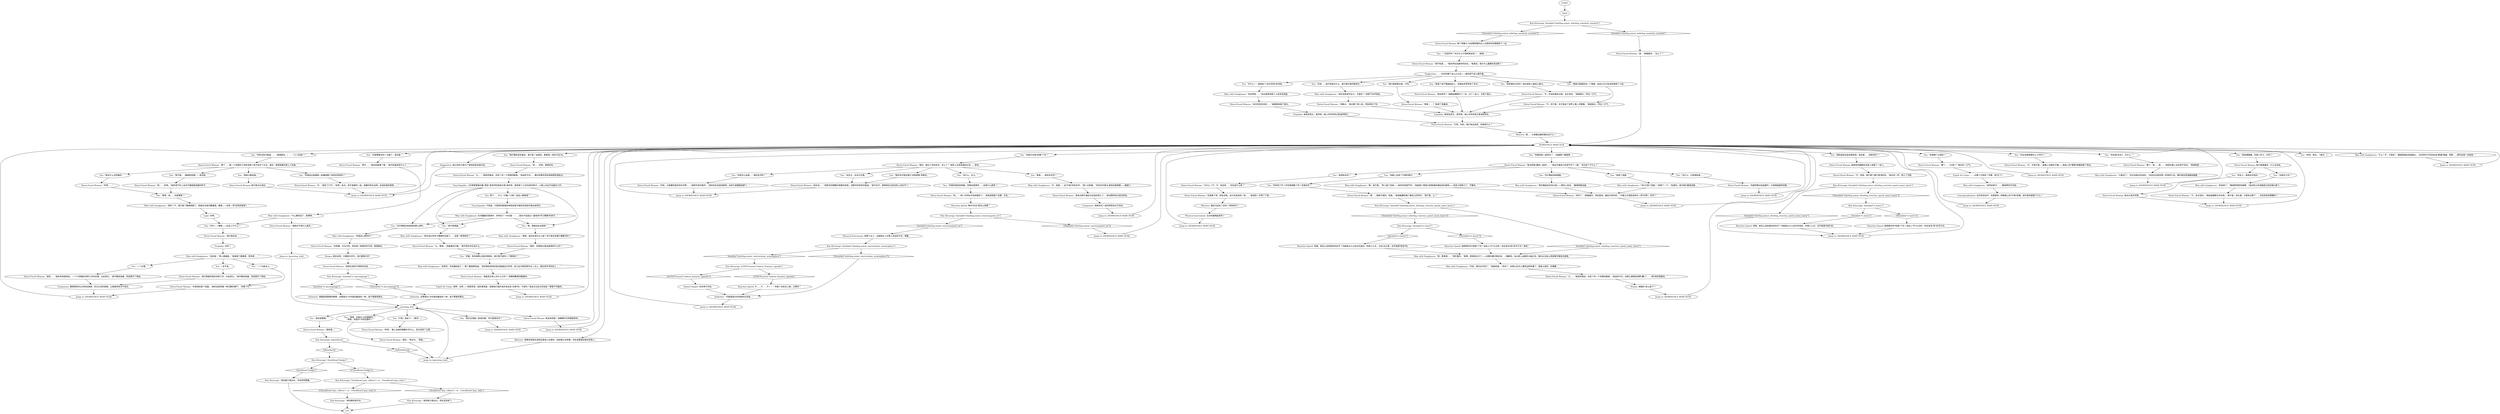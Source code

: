 # WHIRLING F1 / HORSE FACED WOMAN
# Horse-Faced-Woman (Minot)
# ==================================================
digraph G {
	  0 [label="START"];
	  1 [label="input"];
	  2 [label="Man with Sunglasses: “少废话了。”这句话是对你说的。“你站在这里多费一秒钟的口舌，案件就会变得越来越悬。”"];
	  3 [label="Horse-Faced Woman: “不。”她叹了口气。“好吧，有点，但不是跟你一起，就像你现在这样。别误会我的意思……”"];
	  4 [label="Reaction Speed: 哇哦，她怎么会知道你的名字？可能是从什么地方听来的。你得小心点，卡拉OK之星，名字是很*危险*的。"];
	  5 [label="You: “很高兴能看到另一个警察，我还以为只有金和我两个人呢。”"];
	  6 [label="You: “你刚才叫我*哈里*了吗？”"];
	  7 [label="Horse-Faced Woman: “我只是在找……”"];
	  8 [label="Horse-Faced Woman: “你真他妈是个混蛋。”她的话语带着一种沉静的尊严。“完事了吗？”"];
	  9 [label="Jump to: [HORSEFACE MAIN HUB]"];
	  10 [label="Jump to: [HORSEFACE MAIN HUB]"];
	  11 [label="Horse-Faced Woman: “那……那挺不错的，哈里。”她用胳膊肘捅了捅自己的同伴。“是不是，让？”"];
	  12 [label="Horse-Faced Woman: 她点头表示同意。"];
	  13 [label="Horse-Faced Woman: 她只是点头回应。"];
	  14 [label="You: 等下……什么？约翰？兰斯？这些人都是谁？"];
	  15 [label="Authority: “可能是因为你的级别比较高。”"];
	  16 [label="You: “等等，你是RCM的警察吗？”\n“等等，你是RCM的巡警吗？”"];
	  17 [label="greeting_hub"];
	  18 [label="Jump to: [greeting_hub]"];
	  19 [label="Horse-Faced Woman: “冷静点。”她对那个男人说，然后转向了你。"];
	  20 [label="Horse-Faced Woman: “照章……？”她捏了捏鼻梁。"];
	  21 [label="You: “那没什么可骄傲的。”"];
	  22 [label="Rhetoric: 嗯……大家都会跟同事谈论什么？"];
	  23 [label="Jump to: [HORSEFACE MAIN HUB]"];
	  24 [label="Horse-Faced Woman: “行吧，好的。我们来谈谈吧，你想说什么？”"];
	  25 [label="Horse-Faced Woman: “是的……”她的声音很安定。“一个只想做好本职工作的女警，仅此而已。”她平静地说着，然后移开了视线。"];
	  26 [label="Reaction Speed: 不……不……不！！！你是个女权主义者，记得吗？"];
	  27 [label="You: “你是护士吗？”"];
	  28 [label="Horse-Faced Woman: “呃……好吧，那挺好的。”"];
	  29 [label="Man with Sunglasses: 在你朦胧的思绪中，你听到了一句句尾：“……我也不会装出一副他有*学习障碍*的样子。”"];
	  30 [label="Kim Kitsuragi: IsKimHere()"];
	  31 [label="IsKimHere()", shape=diamond];
	  32 [label="!(IsKimHere())", shape=diamond];
	  33 [label="You: “你是哪个分局的？”"];
	  34 [label="Horse-Faced Woman: “是这样吗？”她眯起眼睛问了一句。过了一会儿，又摇了摇头。"];
	  35 [label="You: “你跟他是一起的吗？”（指着那个墨镜男。）"];
	  36 [label="Horse-Faced Woman: “我当然是*跟他一起的*……”她似乎被自己的语气吓了一跳。“你问这个干什么？”"];
	  37 [label="Reaction Speed: 她刚刚叫你*哈里*了吗？这些人*不*认识你！你应该没*有*名字才对。"];
	  38 [label="You: “我打赌你肯定喜欢，是不是？说真的，那是首一流的卡拉OK。”"];
	  39 [label="You: “很高兴能知道。”"];
	  40 [label="Authority: 根据曷城警督的解释，巡警是RCM中级别最低的一种，低于警督和警长。"];
	  41 [label="Kim Kitsuragi: “他的能力很出众，并且持有警徽。”"];
	  42 [label="Horse-Faced Woman: 她棕色的眼睛在你身上停留了一会儿。"];
	  43 [label="Horse-Faced Woman: “让……”她轻声插话，并给了你一个同情的眼神。“他说的不对，别再让事情变得更*糟*了……*我*真的很喜欢。”"];
	  44 [label="Horse-Faced Woman: “让，警探。”他看着你们俩。“我不明白你在说什么。”"];
	  45 [label="Kim Kitsuragi: Variable[\"tc.harry\"]"];
	  46 [label="Variable[\"tc.harry\"]", shape=diamond];
	  47 [label="!(Variable[\"tc.harry\"])", shape=diamond];
	  48 [label="Jump to: [HORSEFACE MAIN HUB]"];
	  49 [label="Composure: 她和你在一起时明显有点不自在。"];
	  50 [label="Kim Kitsuragi: Variable[\"whirling.minot_reactionspeed_sir\"]"];
	  51 [label="Variable[\"whirling.minot_reactionspeed_sir\"]", shape=diamond];
	  52 [label="!(Variable[\"whirling.minot_reactionspeed_sir\"])", shape=diamond];
	  53 [label="Horse-Faced Woman: “不，没关系的。”她抬起眼睛与你对视。“我不是，有礼貌，只是有点累了……你还有别的需要吗？”"];
	  54 [label="Jump to: [HORSEFACE MAIN HUB]"];
	  55 [label="You: “嘿，我就站在这里呢！”"];
	  56 [label="Reaction Speed: 她刚刚叫你*哈里*了吗？这些人*不*认识你！你应该没*有*名字才对！哈哈！"];
	  57 [label="You: “我们就照章办事，行吗。”"];
	  58 [label="Jump to: [greeting_hub]"];
	  59 [label="Jump to: [HORSEFACE MAIN HUB]"];
	  60 [label="Man with Sunglasses: “该死的，你别骚扰她了！”那个墨镜男怒道。“把你那些奇怪的屁话留着自己听吧，至少这次表现得专业一点儿，看在老天爷的份上……”"];
	  61 [label="Man with Sunglasses: “没找谁！”男人看着她。“我就是个墨镜男，而你是……”"];
	  62 [label="Man with Sunglasses: “现在他又有学习障碍的毛病了……这是一种讽刺吗？”"];
	  63 [label="Horse-Faced Woman: “好吧……”"];
	  64 [label="HORSEFACE MAIN HUB"];
	  65 [label="Man with Sunglasses: “*你*才是个混蛋！”他顿了一下。“知道吗，或许我们都是混蛋……”"];
	  66 [label="You: “他很有名吗？”"];
	  67 [label="Man with Sunglasses: “而你看起来没洗过澡——原则上来说，”墨镜男插话道。"];
	  68 [label="You: “一个女警。”"];
	  69 [label="Horse-Faced Woman: “那个，我……呃……”她现在看上去非常不自在。“我想我是……”"];
	  70 [label="Encyclopedia: 二阶荣誉警督约翰“原型”麦考伊的弟弟兰斯·麦考伊，虽然是个32岁的成年男子，心理上永远不会超过六岁。"];
	  71 [label="Man with Sunglasses: “是啊，我还在想为什么呢？你不是还有案子要解决吗？”"];
	  72 [label="You: “我不是残废。”"];
	  73 [label="You: “也许事情没有我想的那么顺利……”"];
	  74 [label="Jump to: [HORSEFACE MAIN HUB]"];
	  75 [label="Esprit de Corps: 是啊，当然——简直荒谬。我的意思是，如果他们是的话你肯定会*记得*的，不是吗？谁会忘记自己的战友？那是不可能的。"];
	  76 [label="Empathy: 她有些变化。是怜悯，她心中的怜悯之意油然而生。"];
	  77 [label="Jump to: [HORSEFACE MAIN HUB]"];
	  78 [label="Jump to: [HORSEFACE MAIN HUB]"];
	  79 [label="Horse-Faced Woman: “好吧。”看上去她好像要补充什么，但又改变了主意。"];
	  80 [label="Drama: 她在说谎。大概很讨厌它。他们都很讨厌！"];
	  81 [label="Logic: 好吧。"];
	  82 [label="Man with Sunglasses: “该死的疯子……”墨镜男咬牙切齿。"];
	  83 [label="Jump to: [HORSEFACE MAIN HUB]"];
	  84 [label="Horse-Faced Woman: “呃……”她一时间似乎有些糊涂了。“意思是我是个巡警，先生。”"];
	  85 [label="Authority: 巡警是RCM中级别最低的一种，低于警督和警长。"];
	  86 [label="Empathy: 她有些变化。是怜悯，她心中的怜悯之意油然而生。"];
	  87 [label="Horse-Faced Woman: “还是算了吧，别告诉我。这只会变成另一场……”她说到一半停了下来。"];
	  88 [label="You: “我知道这听起来很奇怪，但你是……消防员吗？”"];
	  89 [label="Reaction Speed: 那句*先生*是怎么回事？"];
	  90 [label="Horse-Faced Woman: “我只想做好我的本职工作，仅此而已。”她平静地说着，然后移开了视线。"];
	  91 [label="Man with Sunglasses: “可怕，真的太可怕了。”他继续道。“求你了，别再让任何人遭受这种折磨了。我是认真的，你需要……”"];
	  92 [label="You: “你在动物管理中心工作吗？”"];
	  93 [label="Horse-Faced Woman: “不，不我不是。”她看上去确实不像——她身上的*警察*制服就是个铁证。"];
	  94 [label="Man with Sunglasses: “什么都别说了，茱蒂特。”"];
	  95 [label="Horse-Faced Woman: 那个穿着RCM巡警制服的女人注意到你后便缩到了一边。"];
	  96 [label="Man with Sunglasses: “但你没有拼尽全力，不是吗？”他怒气冲冲地说。"];
	  97 [label="Kim Kitsuragi: CheckItem(\"gun_villiers\")  or   CheckItem(\"gun_ruby\")"];
	  98 [label="CheckItem(\"gun_villiers\")  or   CheckItem(\"gun_ruby\")", shape=diamond];
	  99 [label="!(CheckItem(\"gun_villiers\")  or   CheckItem(\"gun_ruby\"))", shape=diamond];
	  100 [label="You: “行吧，我走了。”[离开。]"];
	  101 [label="You: “为什么？！我带来了*末日将至*的消息。”"];
	  102 [label="Horse-Faced Woman: “诶，”她看着你。“怎么了？”"];
	  103 [label="Horse-Faced Woman: “不，哈里，我们两个都不是消防员。”她长叹一声，陷入了沉默。"];
	  104 [label="You: “你叫我*先生*。为什么？”"];
	  105 [label="You: “你想站出来跟我一起摧毁整个该死的系统吗？”"];
	  106 [label="Jump to: [HORSEFACE MAIN HUB]"];
	  107 [label="Conceptualization: 这次的谈话中，你感受到一种情感上的*不爽*氛围。或许是你做错了什么？"];
	  108 [label="Horse-Faced Woman: “我有点想不通这次谈话的意义了。”她试图将目光投向别处。"];
	  109 [label="Inland Empire: 你非常不对劲。"];
	  110 [label="Jump to: [HORSEFACE MAIN HUB]"];
	  111 [label="Jump to: [HORSEFACE MAIN HUB]"];
	  112 [label="You: “实际上，我想谈点别的。”"];
	  113 [label="Horse-Faced Woman: “呃…….好吧。”她的语气听上去并不像是被说服的样子。"];
	  114 [label="Horse-Faced Woman: “非常棒。与众不同，而且是一种很好的不同。我很喜欢。”"];
	  115 [label="Jump to: [HORSEFACE MAIN HUB]"];
	  116 [label="Reaction Speed: 哇哦，她怎么会知道你的名字？可能是从什么地方听来的。你得小心点，名字是很*危险*的。"];
	  117 [label="You: “我正在调查一桩谋杀案，你们是救兵吗？”"];
	  118 [label="Suggestion: ……在你折腾了这么久之后——她的语气这么暗示着。"];
	  119 [label="Horse-Faced Woman: “不，你没有冤枉过我。没关系的。”她摇摇头，呼出一口气。"];
	  120 [label="Man with Sunglasses: “他当然有……”坐在桌旁的那个人自言自语道。"];
	  121 [label="Kim Kitsuragi: IsTHCPresent(\"radical_feminist_agenda\")"];
	  122 [label="IsTHCPresent(\"radical_feminist_agenda\")", shape=diamond];
	  123 [label="!(IsTHCPresent(\"radical_feminist_agenda\"))", shape=diamond];
	  124 [label="You: “你有没有可能是……（凑得更近。）……*工人阶级*？”"];
	  125 [label="You: “真不错。（朝她眨眨眼。）我也是。”"];
	  126 [label="Kim Kitsuragi: Variable[\"tc.harry\"]"];
	  127 [label="Variable[\"tc.harry\"]", shape=diamond];
	  128 [label="!(Variable[\"tc.harry\"])", shape=diamond];
	  129 [label="Kim Kitsuragi: Variable[\"whirling.minot_electrochem_womenplace\"]"];
	  130 [label="Variable[\"whirling.minot_electrochem_womenplace\"]", shape=diamond];
	  131 [label="!(Variable[\"whirling.minot_electrochem_womenplace\"])", shape=diamond];
	  132 [label="Drama: 她确实*这么做了*！"];
	  133 [label="Horse-Faced Woman: “我不……”她向四周看了看。“我不知道该说什么了。”"];
	  134 [label="You: “我有冤枉过你吗？我对很多人都这么做过。”"];
	  135 [label="Horse-Faced Woman: “我不知道……”她仍然在回避你的目光。“我是说，我为什么要跟你说话呢？”"];
	  136 [label="You: “你们——警察——在这儿干什么？”"];
	  137 [label="You: 一言不发。"];
	  138 [label="Horse-Faced Woman: 她只是看着你，什么也没说。"];
	  139 [label="Man with Sunglasses: “别发疯了，”墨镜男愤怒地插嘴。“她没有让你滚蛋就已经足够礼貌了。”"];
	  140 [label="Encyclopedia: 不知道，只是把你断裂的神经皮层中储存的信息传递出来而已。"];
	  141 [label="Rhetoric: 暴击马拉松？狂欢？怜悯派对？"];
	  142 [label="Kim Kitsuragi: Variable[\"tc.decomptage\"]"];
	  143 [label="Variable[\"tc.decomptage\"]", shape=diamond];
	  144 [label="!(Variable[\"tc.decomptage\"])", shape=diamond];
	  145 [label="You: “天呐……我不知道为什么，我只是尽我所能而已……”"];
	  146 [label="Horse-Faced Woman: “末日将至的消息……”她疲惫地摇了摇头。"];
	  147 [label="You: “没什么，只是想知道……”"];
	  148 [label="Horse-Faced Woman: “是的，我叫了你的名字，怎么了？”她听上去有些激动以及……悲伤。"];
	  149 [label="You: “你是怎么知道……我的名字的？”"];
	  150 [label="Kim Kitsuragi: Variable[\"whirling.minot_whirling_reaction_speed_name_harry\"]"];
	  151 [label="Variable[\"whirling.minot_whirling_reaction_speed_name_harry\"]", shape=diamond];
	  152 [label="!(Variable[\"whirling.minot_whirling_reaction_speed_name_harry\"])", shape=diamond];
	  153 [label="Man with Sunglasses: “呃，那真是……”他盯着你。“是啊，那真是太烂了——如果你要问我的话，一塌糊涂。自从患上丛集性头痛之后，我还从没这么希望某件事快点结束。”"];
	  154 [label="Horse-Faced Woman: “那个……靠一个巡警的工资养活两个孩子和半个丈夫。是的，我想我确实是工人阶级。”"];
	  155 [label="Horse-Faced Woman: “我能真正帮上你什么忙吗？”她略带歉意地看着你。"];
	  156 [label="Man with Sunglasses: “不，哈里……这*不是*你的名字，”那人讥笑着，“你的名字是冯·基肯伯格男爵——酷毙了。”"];
	  157 [label="You: “你是警察对吗？太棒了，我也是！”"];
	  158 [label="Man with Sunglasses: “我吗？不，我只是个墨镜男罢了。我喜欢在室内戴墨镜。墨镜——还有一顶*该死的假发*。”"];
	  159 [label="Empathy: 你吗？"];
	  160 [label="Horse-Faced Woman: “我知道。”"];
	  161 [label="You: “我也是警察。”"];
	  162 [label="Kim Kitsuragi: “他的确货真价实。”"];
	  163 [label="Kim Kitsuragi: “他的能力很出众，现在还有枪了。”"];
	  164 [label="Jump to: [HORSEFACE MAIN HUB]"];
	  165 [label="You: “我是个有严重缺陷的人，但我给世界带来了欢乐。”"];
	  166 [label="Kim Kitsuragi: Variable[\"whirling.minot_whirling_mainhub_reached\"]"];
	  167 [label="Variable[\"whirling.minot_whirling_mainhub_reached\"]", shape=diamond];
	  168 [label="!(Variable[\"whirling.minot_whirling_mainhub_reached\"])", shape=diamond];
	  169 [label="You: “他是个混蛋。”"];
	  170 [label="You: “他看上去是个不错的家伙。”"];
	  171 [label="Horse-Faced Woman: “你越早解决这起案件，大家就能越早回家。”"];
	  172 [label="Jump to: [HORSEFACE MAIN HUB]"];
	  173 [label="Horse-Faced Woman: “为什么？不，不，他没有……你在说什么呀？”"];
	  174 [label="You: “我的名字是拉斐尔·安柏修斯·柯斯托。”"];
	  175 [label="Horse-Faced Woman: “天呐，大家都知道你的名字啊……”她挥手赶你离开。“请你快去完成调查吧，这样大家都能回家了。”"];
	  176 [label="You: “那是……我的名字吗？”"];
	  177 [label="You: “没什么，女士。”"];
	  178 [label="Horse-Faced Woman: “说实话……”她悲伤的眼睛扫视着你的脸，试图寻找谎言的痕迹。“我不在乎，我想现在已经没有人会在乎了。”"];
	  179 [label="You: “你们看起来很相配。”"];
	  180 [label="You: “一个马脸女人。”"];
	  181 [label="Physical Instrument: 她是个女人，这就是女人对男人说话的方式，尊重。"];
	  182 [label="Kim Kitsuragi: Variable[\"whirling.minot_whirling_reaction_speed_name_harry\"]"];
	  183 [label="Variable[\"whirling.minot_whirling_reaction_speed_name_harry\"]", shape=diamond];
	  184 [label="!(Variable[\"whirling.minot_whirling_reaction_speed_name_harry\"])", shape=diamond];
	  185 [label="Horse-Faced Woman: “是的，你是想从我这里得到什么吗？”"];
	  186 [label="You: “龙舌兰，龙舌兰日落。”"];
	  187 [label="Horse-Faced Woman: “是的。”她点头。“我是。”"];
	  188 [label="Horse-Faced Woman: “不，你不是，你不是这个世界上唯一的警察。”她摇摇头，呼出一口气。"];
	  189 [label="Kim Kitsuragi: CheckItem(\"badge\")"];
	  190 [label="CheckItem(\"badge\")", shape=diamond];
	  191 [label="!(CheckItem(\"badge\"))", shape=diamond];
	  192 [label="Physical Instrument: 五台机器堆起来的？"];
	  193 [label="Horse-Faced Woman: “求你了，”她看着你，然后是他，最后又转向你。“不要让它演变成另外一场*对骂*，好吗？”"];
	  194 [label="Composure: 墨镜男和你之间有些渊源，你们之间的氛围，让她感觉有点不自在。"];
	  195 [label="You: “我来猜猜看，你是个护士，对吗？”"];
	  196 [label="Jump to: [HORSEFACE MAIN HUB]"];
	  197 [label="Man with Sunglasses: “你是这么想的吗？”"];
	  198 [label="Horse-Faced Woman: “哪个……*分局*？”她长叹一口气。"];
	  199 [label="Esprit de Corps: ……从哪个分局来？天哪，他*忘了*。"];
	  200 [label="You: “好吧，再见。”[离开。]"];
	  201 [label="Man with Sunglasses: “唉，他不是。”男人插了进来——他的声音很严厉。“他就是个靠强力胶勉强拼凑起来的废物——但至少他努力了，不像你。”"];
	  202 [label="You: “你听到了吗？听到我唱歌了吗？你喜欢吗？”"];
	  203 [label="Suggestion: 她认同你只是为了更快结束这段对话。"];
	  204 [label="You: “等等，他……也是警察？”"];
	  205 [label="Horse-Faced Woman: “我绝对不是什么救兵。”"];
	  206 [label="Jump to: [HORSEFACE MAIN HUB]"];
	  207 [label="Horse-Faced Woman: “我现在真的不想和你说话……”"];
	  208 [label="You: “一切还好吗？你为什么不想和我说话？”（继续。）"];
	  209 [label="Horse-Faced Woman: 她没有回答，但眼睛中仍然满是悲伤。"];
	  210 [label="You: “你穿的是蓝色制服，而我的是黑色……这是什么意思？”"];
	  211 [label="Man with Sunglasses: “什么？不，不是的！”墨镜男固执地摇着头。“全世界对于好的标准*普遍*相通，而那……那完全是一派胡言。”"];
	  212 [label="Horse-Faced Woman: “让……”她轻声插话，并给了你一个同情的眼神。“他说的不对……像对待麦考伊的弟弟那样温和点。”"];
	  213 [label="Jump to: [HORSEFACE MAIN HUB]"];
	  214 [label="You: “听着，有些事情让我非常困扰。我们是不是同一个警局的？”"];
	  215 [label="Rhetoric: 很难说他是在讽刺还是真心实意的，但如果让你来猜，你会说警督这是在挖苦人。"];
	  0 -> 1
	  1 -> 166
	  2 -> 110
	  3 -> 54
	  4 -> 153
	  5 -> 188
	  6 -> 148
	  7 -> 159
	  8 -> 9
	  9 -> 64
	  10 -> 64
	  11 -> 150
	  12 -> 196
	  13 -> 54
	  14 -> 140
	  15 -> 10
	  16 -> 187
	  17 -> 161
	  17 -> 100
	  17 -> 16
	  17 -> 209
	  17 -> 117
	  18 -> 17
	  19 -> 76
	  20 -> 76
	  21 -> 63
	  22 -> 64
	  23 -> 64
	  24 -> 22
	  25 -> 194
	  26 -> 15
	  27 -> 139
	  28 -> 212
	  29 -> 72
	  29 -> 73
	  29 -> 55
	  30 -> 32
	  30 -> 31
	  31 -> 189
	  32 -> 18
	  33 -> 198
	  34 -> 76
	  35 -> 36
	  36 -> 66
	  36 -> 169
	  36 -> 170
	  36 -> 179
	  36 -> 147
	  37 -> 48
	  38 -> 28
	  39 -> 13
	  40 -> 17
	  41 -> 216
	  42 -> 103
	  43 -> 132
	  44 -> 214
	  45 -> 46
	  45 -> 47
	  46 -> 116
	  47 -> 37
	  48 -> 64
	  49 -> 83
	  50 -> 51
	  50 -> 52
	  51 -> 181
	  52 -> 164
	  53 -> 196
	  54 -> 64
	  55 -> 71
	  56 -> 153
	  57 -> 20
	  58 -> 17
	  59 -> 64
	  60 -> 155
	  61 -> 137
	  61 -> 180
	  61 -> 68
	  62 -> 44
	  63 -> 204
	  64 -> 33
	  64 -> 195
	  64 -> 35
	  64 -> 38
	  64 -> 6
	  64 -> 104
	  64 -> 200
	  64 -> 203
	  64 -> 92
	  64 -> 211
	  64 -> 215
	  64 -> 88
	  64 -> 124
	  64 -> 157
	  65 -> 193
	  66 -> 173
	  67 -> 193
	  68 -> 25
	  69 -> 2
	  70 -> 72
	  70 -> 73
	  70 -> 14
	  70 -> 55
	  71 -> 185
	  72 -> 62
	  73 -> 197
	  74 -> 64
	  75 -> 115
	  76 -> 24
	  77 -> 64
	  78 -> 64
	  80 -> 207
	  81 -> 136
	  82 -> 107
	  83 -> 64
	  84 -> 89
	  85 -> 17
	  86 -> 24
	  87 -> 141
	  88 -> 42
	  89 -> 50
	  90 -> 194
	  91 -> 43
	  92 -> 93
	  93 -> 74
	  94 -> 136
	  94 -> 205
	  95 -> 208
	  96 -> 19
	  97 -> 98
	  97 -> 99
	  98 -> 163
	  99 -> 162
	  100 -> 79
	  101 -> 120
	  102 -> 64
	  103 -> 182
	  104 -> 69
	  105 -> 3
	  106 -> 64
	  107 -> 106
	  108 -> 49
	  109 -> 15
	  110 -> 64
	  111 -> 64
	  112 -> 12
	  113 -> 204
	  114 -> 80
	  115 -> 64
	  116 -> 48
	  117 -> 206
	  118 -> 5
	  118 -> 134
	  118 -> 165
	  118 -> 101
	  118 -> 145
	  118 -> 57
	  119 -> 76
	  120 -> 146
	  121 -> 122
	  121 -> 123
	  122 -> 26
	  123 -> 109
	  124 -> 154
	  125 -> 113
	  126 -> 128
	  126 -> 127
	  127 -> 4
	  128 -> 56
	  129 -> 130
	  129 -> 131
	  130 -> 121
	  131 -> 15
	  132 -> 111
	  133 -> 94
	  134 -> 119
	  135 -> 118
	  136 -> 7
	  137 -> 90
	  138 -> 112
	  138 -> 27
	  139 -> 53
	  140 -> 29
	  141 -> 192
	  142 -> 144
	  142 -> 143
	  143 -> 40
	  144 -> 85
	  145 -> 96
	  146 -> 86
	  147 -> 171
	  148 -> 174
	  148 -> 176
	  148 -> 177
	  148 -> 149
	  148 -> 186
	  149 -> 175
	  150 -> 152
	  150 -> 151
	  151 -> 153
	  152 -> 126
	  153 -> 91
	  154 -> 105
	  154 -> 21
	  154 -> 125
	  154 -> 39
	  155 -> 75
	  156 -> 108
	  157 -> 133
	  158 -> 81
	  159 -> 61
	  160 -> 30
	  161 -> 160
	  162 -> 216
	  163 -> 216
	  164 -> 64
	  165 -> 34
	  166 -> 168
	  166 -> 167
	  167 -> 102
	  168 -> 95
	  169 -> 65
	  170 -> 202
	  171 -> 77
	  172 -> 64
	  173 -> 87
	  174 -> 178
	  175 -> 78
	  176 -> 156
	  177 -> 210
	  178 -> 78
	  179 -> 67
	  180 -> 8
	  181 -> 129
	  182 -> 184
	  182 -> 183
	  183 -> 48
	  184 -> 45
	  185 -> 214
	  186 -> 178
	  187 -> 18
	  188 -> 76
	  189 -> 190
	  189 -> 191
	  190 -> 41
	  191 -> 97
	  192 -> 23
	  193 -> 172
	  194 -> 9
	  195 -> 138
	  196 -> 64
	  197 -> 114
	  198 -> 199
	  199 -> 82
	  201 -> 193
	  202 -> 11
	  203 -> 54
	  204 -> 158
	  205 -> 58
	  206 -> 64
	  207 -> 142
	  208 -> 135
	  209 -> 59
	  210 -> 84
	  211 -> 213
	  212 -> 70
	  213 -> 64
	  214 -> 60
	  215 -> 18
}

